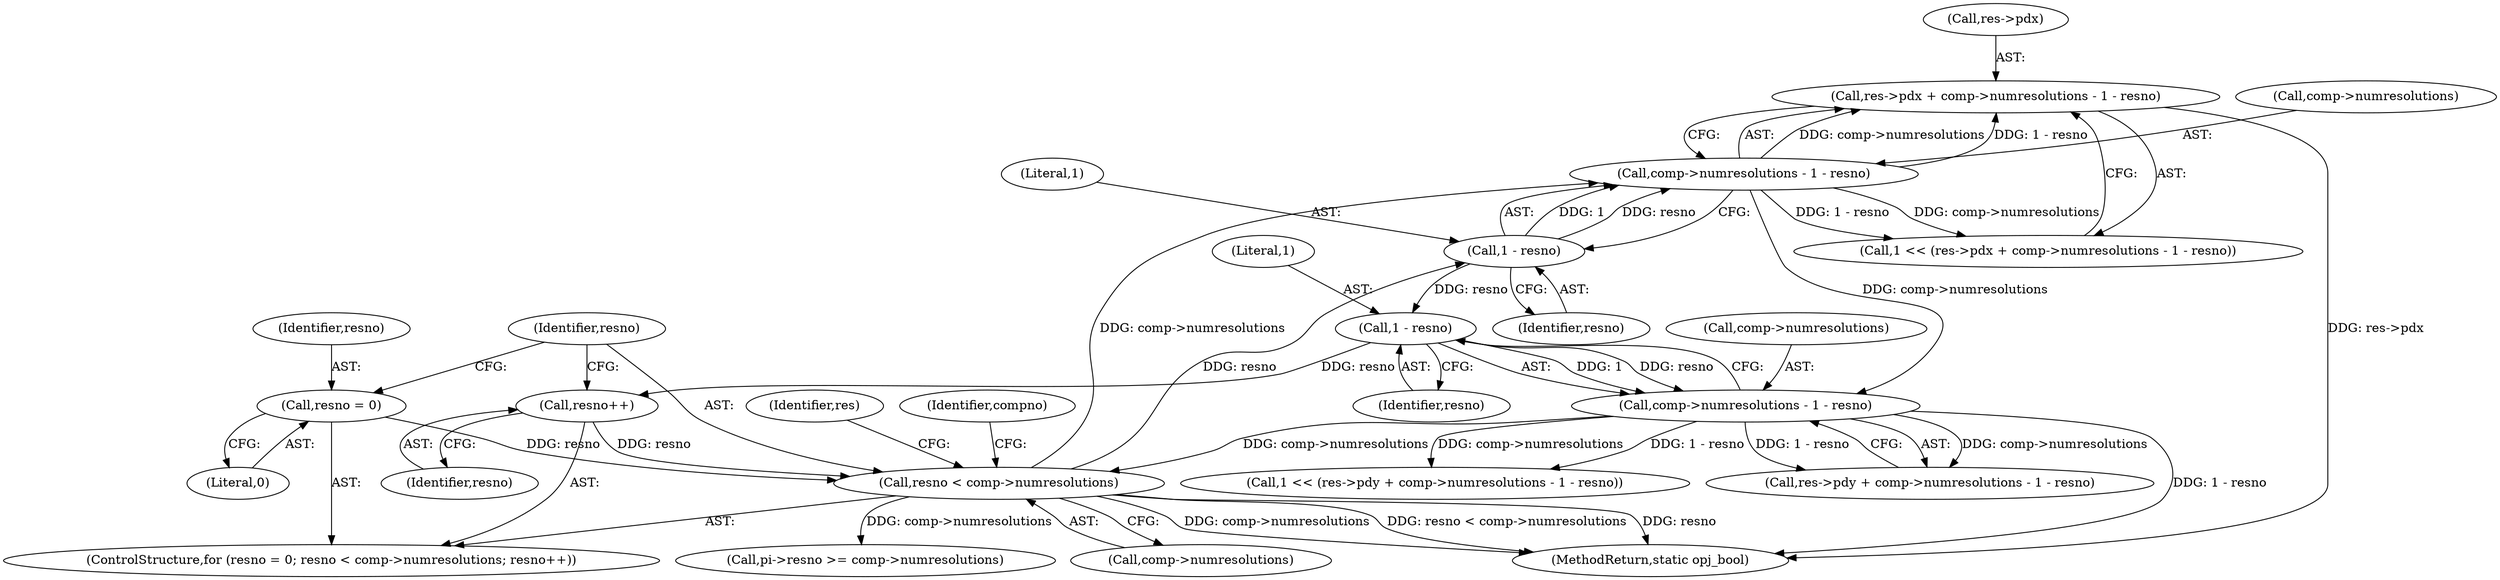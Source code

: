 digraph "0_openjpeg_c277159986c80142180fbe5efb256bbf3bdf3edc_3@pointer" {
"1000193" [label="(Call,res->pdx + comp->numresolutions - 1 - resno)"];
"1000197" [label="(Call,comp->numresolutions - 1 - resno)"];
"1000167" [label="(Call,resno < comp->numresolutions)"];
"1000172" [label="(Call,resno++)"];
"1000220" [label="(Call,1 - resno)"];
"1000201" [label="(Call,1 - resno)"];
"1000164" [label="(Call,resno = 0)"];
"1000216" [label="(Call,comp->numresolutions - 1 - resno)"];
"1000166" [label="(Literal,0)"];
"1000217" [label="(Call,comp->numresolutions)"];
"1000198" [label="(Call,comp->numresolutions)"];
"1000197" [label="(Call,comp->numresolutions - 1 - resno)"];
"1000163" [label="(ControlStructure,for (resno = 0; resno < comp->numresolutions; resno++))"];
"1000191" [label="(Call,1 << (res->pdx + comp->numresolutions - 1 - resno))"];
"1000433" [label="(Call,pi->resno >= comp->numresolutions)"];
"1000201" [label="(Call,1 - resno)"];
"1000194" [label="(Call,res->pdx)"];
"1000169" [label="(Call,comp->numresolutions)"];
"1000203" [label="(Identifier,resno)"];
"1000216" [label="(Call,comp->numresolutions - 1 - resno)"];
"1000165" [label="(Identifier,resno)"];
"1000168" [label="(Identifier,resno)"];
"1000167" [label="(Call,resno < comp->numresolutions)"];
"1000783" [label="(MethodReturn,static opj_bool)"];
"1000210" [label="(Call,1 << (res->pdy + comp->numresolutions - 1 - resno))"];
"1000164" [label="(Call,resno = 0)"];
"1000178" [label="(Identifier,res)"];
"1000172" [label="(Call,resno++)"];
"1000222" [label="(Identifier,resno)"];
"1000173" [label="(Identifier,resno)"];
"1000220" [label="(Call,1 - resno)"];
"1000153" [label="(Identifier,compno)"];
"1000193" [label="(Call,res->pdx + comp->numresolutions - 1 - resno)"];
"1000212" [label="(Call,res->pdy + comp->numresolutions - 1 - resno)"];
"1000221" [label="(Literal,1)"];
"1000202" [label="(Literal,1)"];
"1000193" -> "1000191"  [label="AST: "];
"1000193" -> "1000197"  [label="CFG: "];
"1000194" -> "1000193"  [label="AST: "];
"1000197" -> "1000193"  [label="AST: "];
"1000191" -> "1000193"  [label="CFG: "];
"1000193" -> "1000783"  [label="DDG: res->pdx"];
"1000197" -> "1000193"  [label="DDG: comp->numresolutions"];
"1000197" -> "1000193"  [label="DDG: 1 - resno"];
"1000197" -> "1000201"  [label="CFG: "];
"1000198" -> "1000197"  [label="AST: "];
"1000201" -> "1000197"  [label="AST: "];
"1000197" -> "1000191"  [label="DDG: comp->numresolutions"];
"1000197" -> "1000191"  [label="DDG: 1 - resno"];
"1000167" -> "1000197"  [label="DDG: comp->numresolutions"];
"1000201" -> "1000197"  [label="DDG: 1"];
"1000201" -> "1000197"  [label="DDG: resno"];
"1000197" -> "1000216"  [label="DDG: comp->numresolutions"];
"1000167" -> "1000163"  [label="AST: "];
"1000167" -> "1000169"  [label="CFG: "];
"1000168" -> "1000167"  [label="AST: "];
"1000169" -> "1000167"  [label="AST: "];
"1000178" -> "1000167"  [label="CFG: "];
"1000153" -> "1000167"  [label="CFG: "];
"1000167" -> "1000783"  [label="DDG: resno"];
"1000167" -> "1000783"  [label="DDG: comp->numresolutions"];
"1000167" -> "1000783"  [label="DDG: resno < comp->numresolutions"];
"1000172" -> "1000167"  [label="DDG: resno"];
"1000164" -> "1000167"  [label="DDG: resno"];
"1000216" -> "1000167"  [label="DDG: comp->numresolutions"];
"1000167" -> "1000201"  [label="DDG: resno"];
"1000167" -> "1000433"  [label="DDG: comp->numresolutions"];
"1000172" -> "1000163"  [label="AST: "];
"1000172" -> "1000173"  [label="CFG: "];
"1000173" -> "1000172"  [label="AST: "];
"1000168" -> "1000172"  [label="CFG: "];
"1000220" -> "1000172"  [label="DDG: resno"];
"1000220" -> "1000216"  [label="AST: "];
"1000220" -> "1000222"  [label="CFG: "];
"1000221" -> "1000220"  [label="AST: "];
"1000222" -> "1000220"  [label="AST: "];
"1000216" -> "1000220"  [label="CFG: "];
"1000220" -> "1000216"  [label="DDG: 1"];
"1000220" -> "1000216"  [label="DDG: resno"];
"1000201" -> "1000220"  [label="DDG: resno"];
"1000201" -> "1000203"  [label="CFG: "];
"1000202" -> "1000201"  [label="AST: "];
"1000203" -> "1000201"  [label="AST: "];
"1000164" -> "1000163"  [label="AST: "];
"1000164" -> "1000166"  [label="CFG: "];
"1000165" -> "1000164"  [label="AST: "];
"1000166" -> "1000164"  [label="AST: "];
"1000168" -> "1000164"  [label="CFG: "];
"1000216" -> "1000212"  [label="AST: "];
"1000217" -> "1000216"  [label="AST: "];
"1000212" -> "1000216"  [label="CFG: "];
"1000216" -> "1000783"  [label="DDG: 1 - resno"];
"1000216" -> "1000210"  [label="DDG: comp->numresolutions"];
"1000216" -> "1000210"  [label="DDG: 1 - resno"];
"1000216" -> "1000212"  [label="DDG: comp->numresolutions"];
"1000216" -> "1000212"  [label="DDG: 1 - resno"];
}
